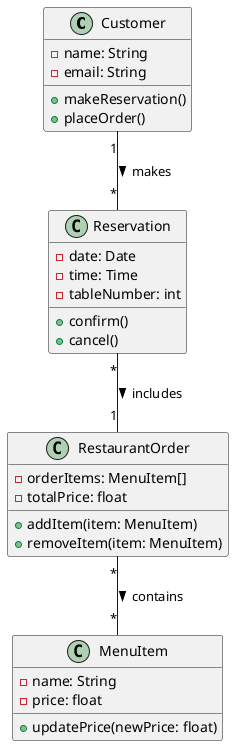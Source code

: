 @startuml
class Customer {
    -name: String
    -email: String
    +makeReservation()
    +placeOrder()
}

class Reservation {
    -date: Date
    -time: Time
    -tableNumber: int
    +confirm()
    +cancel()
}

class RestaurantOrder {
    -orderItems: MenuItem[]
    -totalPrice: float
    +addItem(item: MenuItem)
    +removeItem(item: MenuItem)
}

class MenuItem {
    -name: String
    -price: float
    +updatePrice(newPrice: float)
}

Customer "1" -- "*" Reservation : makes >
Reservation "*" -- "1" RestaurantOrder : includes >
RestaurantOrder "*" -- "*" MenuItem : contains >
@enduml
